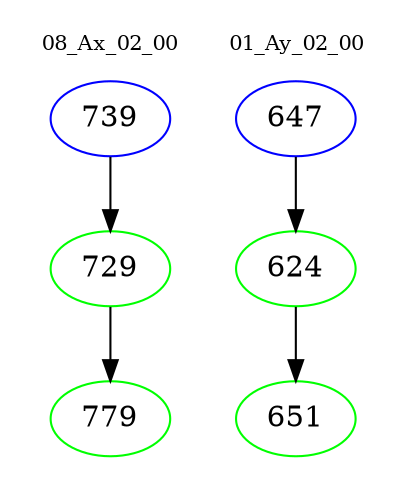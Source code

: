 digraph{
subgraph cluster_0 {
color = white
label = "08_Ax_02_00";
fontsize=10;
T0_739 [label="739", color="blue"]
T0_739 -> T0_729 [color="black"]
T0_729 [label="729", color="green"]
T0_729 -> T0_779 [color="black"]
T0_779 [label="779", color="green"]
}
subgraph cluster_1 {
color = white
label = "01_Ay_02_00";
fontsize=10;
T1_647 [label="647", color="blue"]
T1_647 -> T1_624 [color="black"]
T1_624 [label="624", color="green"]
T1_624 -> T1_651 [color="black"]
T1_651 [label="651", color="green"]
}
}
